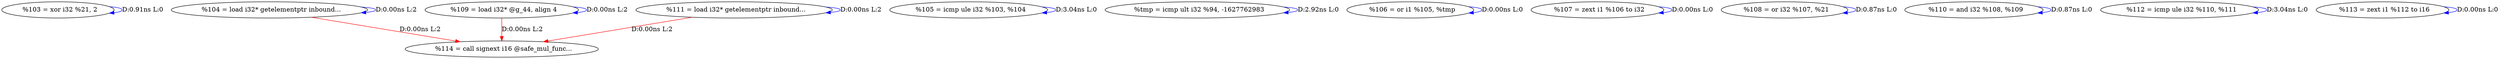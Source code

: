 digraph {
Node0x409ba60[label="  %103 = xor i32 %21, 2"];
Node0x409ba60 -> Node0x409ba60[label="D:0.91ns L:0",color=blue];
Node0x409bb40[label="  %104 = load i32* getelementptr inbound..."];
Node0x409bb40 -> Node0x409bb40[label="D:0.00ns L:2",color=blue];
Node0x409c4e0[label="  %114 = call signext i16 @safe_mul_func..."];
Node0x409bb40 -> Node0x409c4e0[label="D:0.00ns L:2",color=red];
Node0x409bc20[label="  %105 = icmp ule i32 %103, %104"];
Node0x409bc20 -> Node0x409bc20[label="D:3.04ns L:0",color=blue];
Node0x409bd00[label="  %tmp = icmp ult i32 %94, -1627762983"];
Node0x409bd00 -> Node0x409bd00[label="D:2.92ns L:0",color=blue];
Node0x409bde0[label="  %106 = or i1 %105, %tmp"];
Node0x409bde0 -> Node0x409bde0[label="D:0.00ns L:0",color=blue];
Node0x409bec0[label="  %107 = zext i1 %106 to i32"];
Node0x409bec0 -> Node0x409bec0[label="D:0.00ns L:0",color=blue];
Node0x409bfa0[label="  %108 = or i32 %107, %21"];
Node0x409bfa0 -> Node0x409bfa0[label="D:0.87ns L:0",color=blue];
Node0x409c080[label="  %109 = load i32* @g_44, align 4"];
Node0x409c080 -> Node0x409c080[label="D:0.00ns L:2",color=blue];
Node0x409c080 -> Node0x409c4e0[label="D:0.00ns L:2",color=red];
Node0x409c160[label="  %110 = and i32 %108, %109"];
Node0x409c160 -> Node0x409c160[label="D:0.87ns L:0",color=blue];
Node0x409c240[label="  %111 = load i32* getelementptr inbound..."];
Node0x409c240 -> Node0x409c240[label="D:0.00ns L:2",color=blue];
Node0x409c240 -> Node0x409c4e0[label="D:0.00ns L:2",color=red];
Node0x409c320[label="  %112 = icmp ule i32 %110, %111"];
Node0x409c320 -> Node0x409c320[label="D:3.04ns L:0",color=blue];
Node0x409c400[label="  %113 = zext i1 %112 to i16"];
Node0x409c400 -> Node0x409c400[label="D:0.00ns L:0",color=blue];
}
